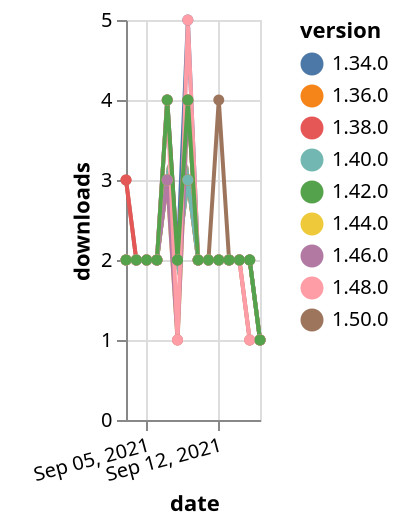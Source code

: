 {"$schema": "https://vega.github.io/schema/vega-lite/v5.json", "description": "A simple bar chart with embedded data.", "data": {"values": [{"date": "2021-09-03", "total": 3153, "delta": 2, "version": "1.34.0"}, {"date": "2021-09-04", "total": 3155, "delta": 2, "version": "1.34.0"}, {"date": "2021-09-05", "total": 3157, "delta": 2, "version": "1.34.0"}, {"date": "2021-09-06", "total": 3159, "delta": 2, "version": "1.34.0"}, {"date": "2021-09-07", "total": 3163, "delta": 4, "version": "1.34.0"}, {"date": "2021-09-08", "total": 3165, "delta": 2, "version": "1.34.0"}, {"date": "2021-09-09", "total": 3170, "delta": 5, "version": "1.34.0"}, {"date": "2021-09-10", "total": 3172, "delta": 2, "version": "1.34.0"}, {"date": "2021-09-11", "total": 3174, "delta": 2, "version": "1.34.0"}, {"date": "2021-09-12", "total": 3176, "delta": 2, "version": "1.34.0"}, {"date": "2021-09-13", "total": 3178, "delta": 2, "version": "1.34.0"}, {"date": "2021-09-14", "total": 3180, "delta": 2, "version": "1.34.0"}, {"date": "2021-09-15", "total": 3182, "delta": 2, "version": "1.34.0"}, {"date": "2021-09-16", "total": 3183, "delta": 1, "version": "1.34.0"}, {"date": "2021-09-03", "total": 226, "delta": 3, "version": "1.50.0"}, {"date": "2021-09-04", "total": 228, "delta": 2, "version": "1.50.0"}, {"date": "2021-09-05", "total": 230, "delta": 2, "version": "1.50.0"}, {"date": "2021-09-06", "total": 232, "delta": 2, "version": "1.50.0"}, {"date": "2021-09-07", "total": 235, "delta": 3, "version": "1.50.0"}, {"date": "2021-09-08", "total": 237, "delta": 2, "version": "1.50.0"}, {"date": "2021-09-09", "total": 240, "delta": 3, "version": "1.50.0"}, {"date": "2021-09-10", "total": 242, "delta": 2, "version": "1.50.0"}, {"date": "2021-09-11", "total": 244, "delta": 2, "version": "1.50.0"}, {"date": "2021-09-12", "total": 248, "delta": 4, "version": "1.50.0"}, {"date": "2021-09-13", "total": 250, "delta": 2, "version": "1.50.0"}, {"date": "2021-09-14", "total": 252, "delta": 2, "version": "1.50.0"}, {"date": "2021-09-15", "total": 254, "delta": 2, "version": "1.50.0"}, {"date": "2021-09-16", "total": 255, "delta": 1, "version": "1.50.0"}, {"date": "2021-09-03", "total": 1466, "delta": 2, "version": "1.44.0"}, {"date": "2021-09-04", "total": 1468, "delta": 2, "version": "1.44.0"}, {"date": "2021-09-05", "total": 1470, "delta": 2, "version": "1.44.0"}, {"date": "2021-09-06", "total": 1472, "delta": 2, "version": "1.44.0"}, {"date": "2021-09-07", "total": 1475, "delta": 3, "version": "1.44.0"}, {"date": "2021-09-08", "total": 1476, "delta": 1, "version": "1.44.0"}, {"date": "2021-09-09", "total": 1480, "delta": 4, "version": "1.44.0"}, {"date": "2021-09-10", "total": 1482, "delta": 2, "version": "1.44.0"}, {"date": "2021-09-11", "total": 1484, "delta": 2, "version": "1.44.0"}, {"date": "2021-09-12", "total": 1486, "delta": 2, "version": "1.44.0"}, {"date": "2021-09-13", "total": 1488, "delta": 2, "version": "1.44.0"}, {"date": "2021-09-14", "total": 1490, "delta": 2, "version": "1.44.0"}, {"date": "2021-09-15", "total": 1491, "delta": 1, "version": "1.44.0"}, {"date": "2021-09-16", "total": 1492, "delta": 1, "version": "1.44.0"}, {"date": "2021-09-03", "total": 2464, "delta": 3, "version": "1.38.0"}, {"date": "2021-09-04", "total": 2466, "delta": 2, "version": "1.38.0"}, {"date": "2021-09-05", "total": 2468, "delta": 2, "version": "1.38.0"}, {"date": "2021-09-06", "total": 2470, "delta": 2, "version": "1.38.0"}, {"date": "2021-09-07", "total": 2474, "delta": 4, "version": "1.38.0"}, {"date": "2021-09-08", "total": 2476, "delta": 2, "version": "1.38.0"}, {"date": "2021-09-09", "total": 2480, "delta": 4, "version": "1.38.0"}, {"date": "2021-09-10", "total": 2482, "delta": 2, "version": "1.38.0"}, {"date": "2021-09-11", "total": 2484, "delta": 2, "version": "1.38.0"}, {"date": "2021-09-12", "total": 2486, "delta": 2, "version": "1.38.0"}, {"date": "2021-09-13", "total": 2488, "delta": 2, "version": "1.38.0"}, {"date": "2021-09-14", "total": 2490, "delta": 2, "version": "1.38.0"}, {"date": "2021-09-15", "total": 2492, "delta": 2, "version": "1.38.0"}, {"date": "2021-09-16", "total": 2493, "delta": 1, "version": "1.38.0"}, {"date": "2021-09-03", "total": 2577, "delta": 2, "version": "1.36.0"}, {"date": "2021-09-04", "total": 2579, "delta": 2, "version": "1.36.0"}, {"date": "2021-09-05", "total": 2581, "delta": 2, "version": "1.36.0"}, {"date": "2021-09-06", "total": 2583, "delta": 2, "version": "1.36.0"}, {"date": "2021-09-07", "total": 2586, "delta": 3, "version": "1.36.0"}, {"date": "2021-09-08", "total": 2588, "delta": 2, "version": "1.36.0"}, {"date": "2021-09-09", "total": 2591, "delta": 3, "version": "1.36.0"}, {"date": "2021-09-10", "total": 2593, "delta": 2, "version": "1.36.0"}, {"date": "2021-09-11", "total": 2595, "delta": 2, "version": "1.36.0"}, {"date": "2021-09-12", "total": 2597, "delta": 2, "version": "1.36.0"}, {"date": "2021-09-13", "total": 2599, "delta": 2, "version": "1.36.0"}, {"date": "2021-09-14", "total": 2601, "delta": 2, "version": "1.36.0"}, {"date": "2021-09-15", "total": 2603, "delta": 2, "version": "1.36.0"}, {"date": "2021-09-16", "total": 2604, "delta": 1, "version": "1.36.0"}, {"date": "2021-09-03", "total": 2069, "delta": 2, "version": "1.40.0"}, {"date": "2021-09-04", "total": 2071, "delta": 2, "version": "1.40.0"}, {"date": "2021-09-05", "total": 2073, "delta": 2, "version": "1.40.0"}, {"date": "2021-09-06", "total": 2075, "delta": 2, "version": "1.40.0"}, {"date": "2021-09-07", "total": 2078, "delta": 3, "version": "1.40.0"}, {"date": "2021-09-08", "total": 2080, "delta": 2, "version": "1.40.0"}, {"date": "2021-09-09", "total": 2083, "delta": 3, "version": "1.40.0"}, {"date": "2021-09-10", "total": 2085, "delta": 2, "version": "1.40.0"}, {"date": "2021-09-11", "total": 2087, "delta": 2, "version": "1.40.0"}, {"date": "2021-09-12", "total": 2089, "delta": 2, "version": "1.40.0"}, {"date": "2021-09-13", "total": 2091, "delta": 2, "version": "1.40.0"}, {"date": "2021-09-14", "total": 2093, "delta": 2, "version": "1.40.0"}, {"date": "2021-09-15", "total": 2095, "delta": 2, "version": "1.40.0"}, {"date": "2021-09-16", "total": 2096, "delta": 1, "version": "1.40.0"}, {"date": "2021-09-03", "total": 1012, "delta": 2, "version": "1.46.0"}, {"date": "2021-09-04", "total": 1014, "delta": 2, "version": "1.46.0"}, {"date": "2021-09-05", "total": 1016, "delta": 2, "version": "1.46.0"}, {"date": "2021-09-06", "total": 1018, "delta": 2, "version": "1.46.0"}, {"date": "2021-09-07", "total": 1021, "delta": 3, "version": "1.46.0"}, {"date": "2021-09-08", "total": 1022, "delta": 1, "version": "1.46.0"}, {"date": "2021-09-09", "total": 1026, "delta": 4, "version": "1.46.0"}, {"date": "2021-09-10", "total": 1028, "delta": 2, "version": "1.46.0"}, {"date": "2021-09-11", "total": 1030, "delta": 2, "version": "1.46.0"}, {"date": "2021-09-12", "total": 1032, "delta": 2, "version": "1.46.0"}, {"date": "2021-09-13", "total": 1034, "delta": 2, "version": "1.46.0"}, {"date": "2021-09-14", "total": 1036, "delta": 2, "version": "1.46.0"}, {"date": "2021-09-15", "total": 1037, "delta": 1, "version": "1.46.0"}, {"date": "2021-09-16", "total": 1038, "delta": 1, "version": "1.46.0"}, {"date": "2021-09-03", "total": 691, "delta": 2, "version": "1.48.0"}, {"date": "2021-09-04", "total": 693, "delta": 2, "version": "1.48.0"}, {"date": "2021-09-05", "total": 695, "delta": 2, "version": "1.48.0"}, {"date": "2021-09-06", "total": 697, "delta": 2, "version": "1.48.0"}, {"date": "2021-09-07", "total": 701, "delta": 4, "version": "1.48.0"}, {"date": "2021-09-08", "total": 702, "delta": 1, "version": "1.48.0"}, {"date": "2021-09-09", "total": 707, "delta": 5, "version": "1.48.0"}, {"date": "2021-09-10", "total": 709, "delta": 2, "version": "1.48.0"}, {"date": "2021-09-11", "total": 711, "delta": 2, "version": "1.48.0"}, {"date": "2021-09-12", "total": 713, "delta": 2, "version": "1.48.0"}, {"date": "2021-09-13", "total": 715, "delta": 2, "version": "1.48.0"}, {"date": "2021-09-14", "total": 717, "delta": 2, "version": "1.48.0"}, {"date": "2021-09-15", "total": 718, "delta": 1, "version": "1.48.0"}, {"date": "2021-09-16", "total": 719, "delta": 1, "version": "1.48.0"}, {"date": "2021-09-03", "total": 1994, "delta": 2, "version": "1.42.0"}, {"date": "2021-09-04", "total": 1996, "delta": 2, "version": "1.42.0"}, {"date": "2021-09-05", "total": 1998, "delta": 2, "version": "1.42.0"}, {"date": "2021-09-06", "total": 2000, "delta": 2, "version": "1.42.0"}, {"date": "2021-09-07", "total": 2004, "delta": 4, "version": "1.42.0"}, {"date": "2021-09-08", "total": 2006, "delta": 2, "version": "1.42.0"}, {"date": "2021-09-09", "total": 2010, "delta": 4, "version": "1.42.0"}, {"date": "2021-09-10", "total": 2012, "delta": 2, "version": "1.42.0"}, {"date": "2021-09-11", "total": 2014, "delta": 2, "version": "1.42.0"}, {"date": "2021-09-12", "total": 2016, "delta": 2, "version": "1.42.0"}, {"date": "2021-09-13", "total": 2018, "delta": 2, "version": "1.42.0"}, {"date": "2021-09-14", "total": 2020, "delta": 2, "version": "1.42.0"}, {"date": "2021-09-15", "total": 2022, "delta": 2, "version": "1.42.0"}, {"date": "2021-09-16", "total": 2023, "delta": 1, "version": "1.42.0"}]}, "width": "container", "mark": {"type": "line", "point": {"filled": true}}, "encoding": {"x": {"field": "date", "type": "temporal", "timeUnit": "yearmonthdate", "title": "date", "axis": {"labelAngle": -15}}, "y": {"field": "delta", "type": "quantitative", "title": "downloads"}, "color": {"field": "version", "type": "nominal"}, "tooltip": {"field": "delta"}}}